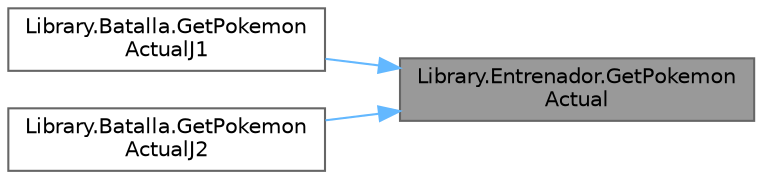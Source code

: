 digraph "Library.Entrenador.GetPokemonActual"
{
 // INTERACTIVE_SVG=YES
 // LATEX_PDF_SIZE
  bgcolor="transparent";
  edge [fontname=Helvetica,fontsize=10,labelfontname=Helvetica,labelfontsize=10];
  node [fontname=Helvetica,fontsize=10,shape=box,height=0.2,width=0.4];
  rankdir="RL";
  Node1 [id="Node000001",label="Library.Entrenador.GetPokemon\lActual",height=0.2,width=0.4,color="gray40", fillcolor="grey60", style="filled", fontcolor="black",tooltip="Devuelve el nombre del Pokémon actual del entrenador."];
  Node1 -> Node2 [id="edge1_Node000001_Node000002",dir="back",color="steelblue1",style="solid",tooltip=" "];
  Node2 [id="Node000002",label="Library.Batalla.GetPokemon\lActualJ1",height=0.2,width=0.4,color="grey40", fillcolor="white", style="filled",URL="$classLibrary_1_1Batalla.html#a196fed294b4e80e4ed69022e56ec1fae",tooltip="Devuelve el nombre del Pokémon actual del Jugador 1."];
  Node1 -> Node3 [id="edge2_Node000001_Node000003",dir="back",color="steelblue1",style="solid",tooltip=" "];
  Node3 [id="Node000003",label="Library.Batalla.GetPokemon\lActualJ2",height=0.2,width=0.4,color="grey40", fillcolor="white", style="filled",URL="$classLibrary_1_1Batalla.html#a2c294aeecd8f91834cc4ce5a79831616",tooltip="Devuelve el nombre del Pokémon actual del Jugador 2."];
}
